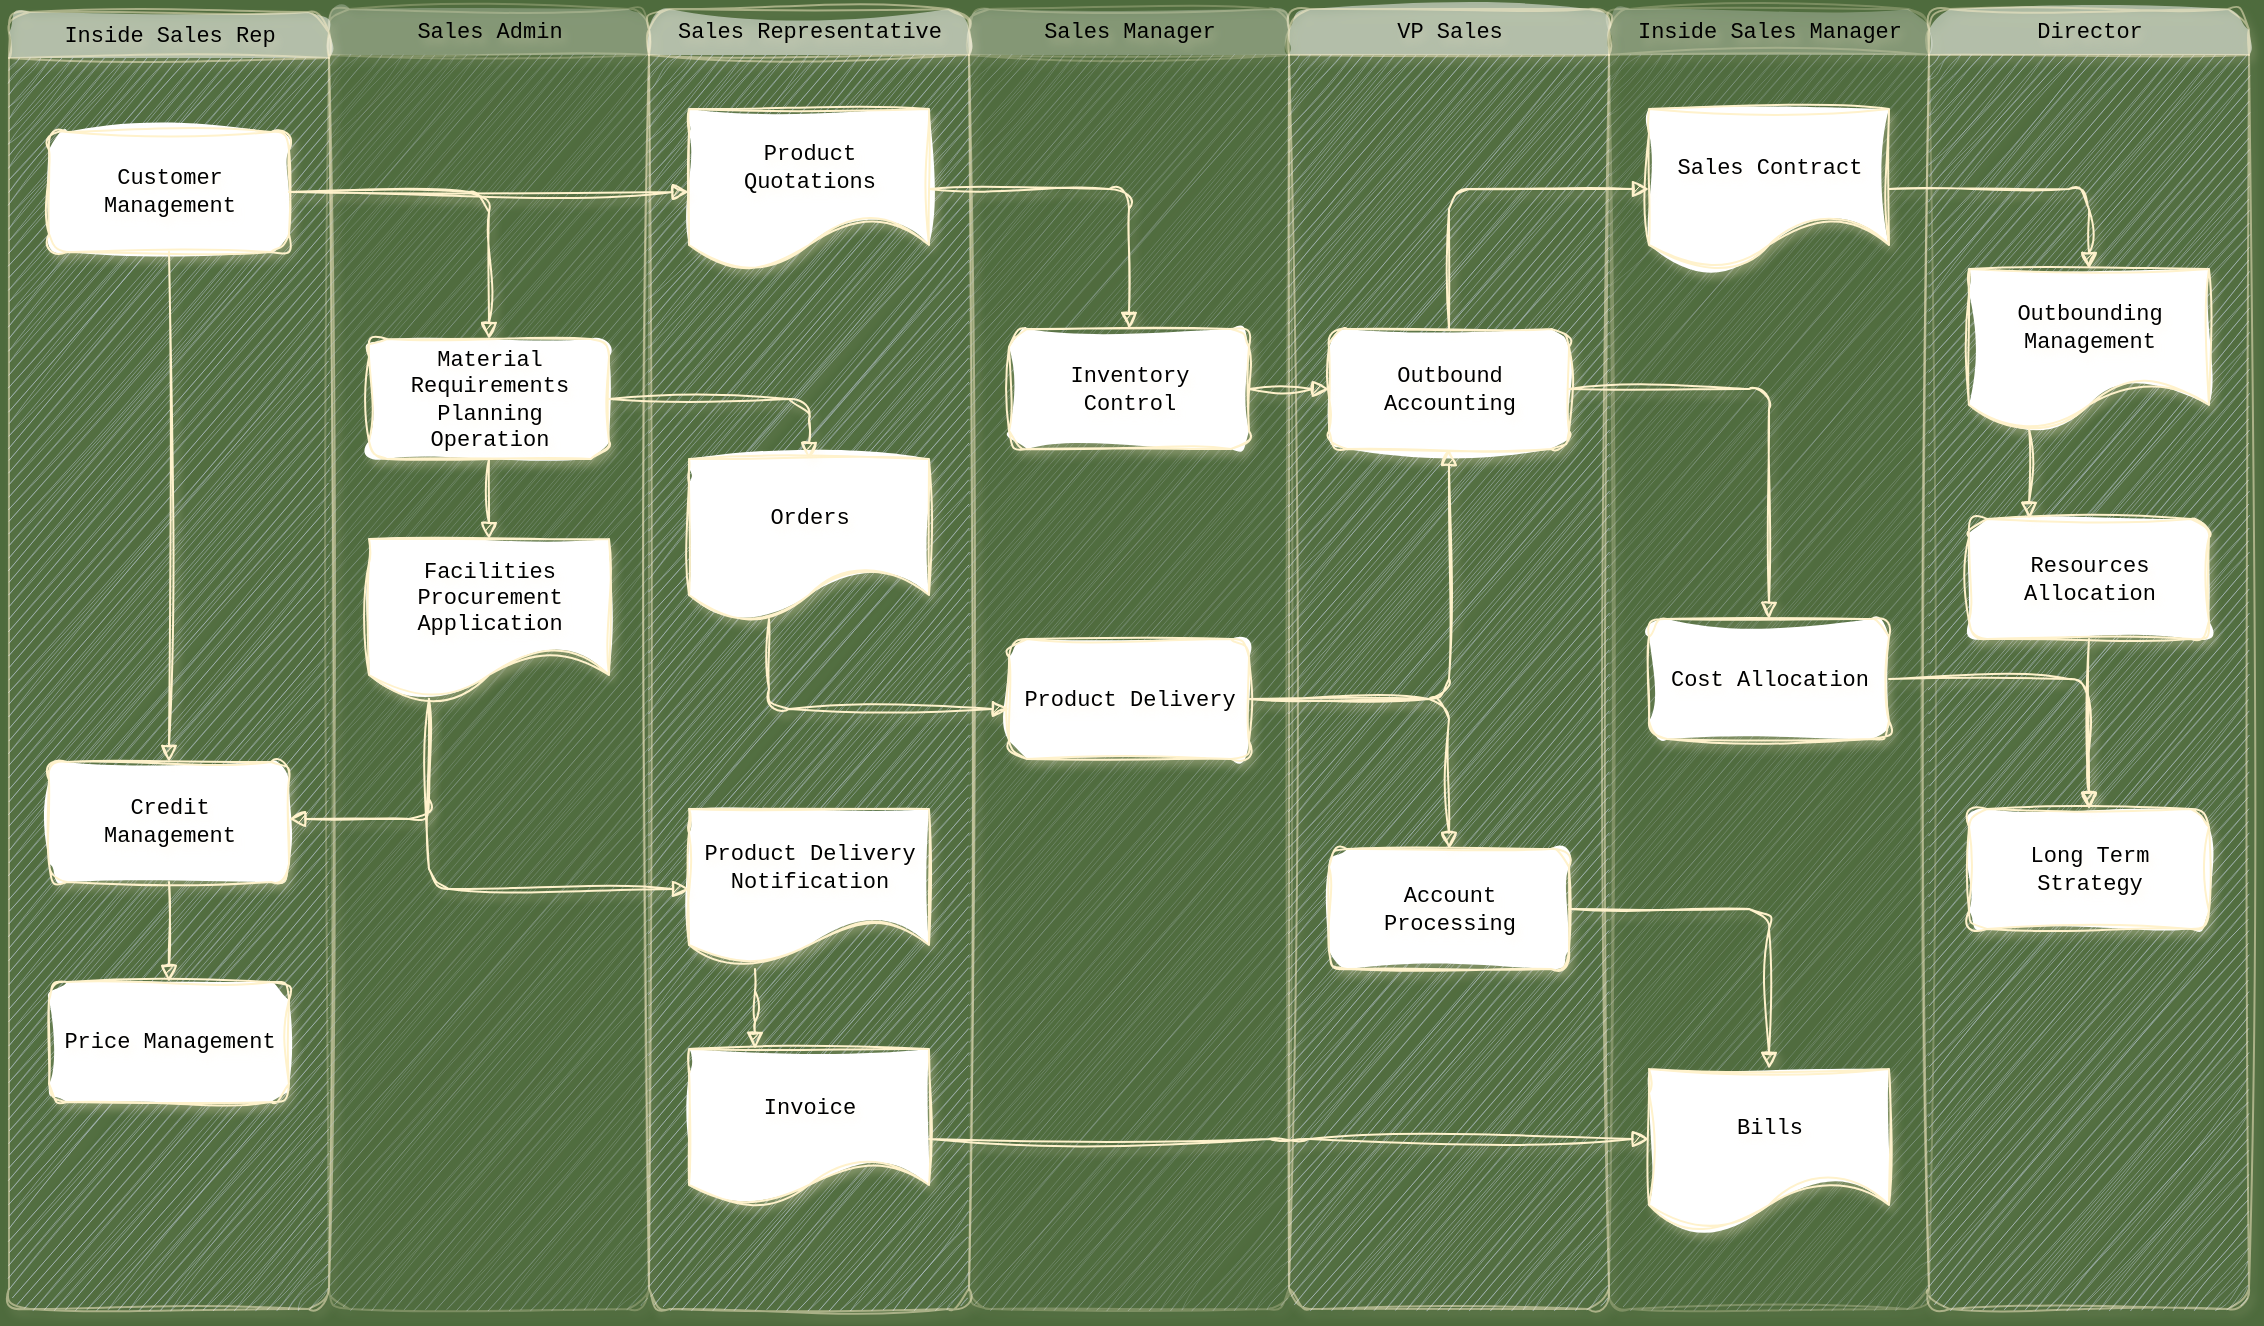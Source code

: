 <mxfile version="24.7.16">
  <diagram id="07fea595-8f29-1299-0266-81d95cde20df" name="Page-1">
    <mxGraphModel dx="1363" dy="984" grid="1" gridSize="10" guides="1" tooltips="1" connect="1" arrows="1" fold="1" page="1" pageScale="1" pageWidth="1169" pageHeight="827" background="#4E6B3D" math="0" shadow="0">
      <root>
        <mxCell id="0" />
        <mxCell id="1" parent="0" />
        <mxCell id="170" value="&lt;font style=&quot;font-size: 11px;&quot;&gt;Inside Sales Rep&lt;/font&gt;" style="swimlane;whiteSpace=wrap;swimlaneFillColor=#BAC8D3;fontFamily=Courier New;html=1;opacity=50;rounded=1;sketch=1;curveFitting=1;jiggle=2;shadow=1;strokeWidth=1;labelBackgroundColor=none;labelBorderColor=none;textShadow=1;fontStyle=0;align=center;fontSize=11;shadowOpacity=29;shadowColor=#FFF2CC;strokeColor=#FFF2CC;" parent="1" vertex="1">
          <mxGeometry x="24.5" y="90" width="160" height="648.5" as="geometry">
            <mxRectangle x="20" y="20" width="80" height="23" as="alternateBounds" />
          </mxGeometry>
        </mxCell>
        <mxCell id="171" value="Customer Management" style="whiteSpace=wrap;shadow=1;fontFamily=Courier New;fontStyle=0;html=1;fontSize=11;spacing=6;verticalAlign=middle;rounded=1;sketch=1;curveFitting=1;jiggle=2;strokeWidth=1;labelBackgroundColor=none;labelBorderColor=none;textShadow=1;align=center;shadowOpacity=29;shadowColor=#FFF2CC;strokeColor=#FFF2CC;" parent="170" vertex="1">
          <mxGeometry x="20" y="60" width="120" height="60" as="geometry" />
        </mxCell>
        <mxCell id="172" value="Credit Management" style="whiteSpace=wrap;shadow=1;fontFamily=Courier New;fontStyle=0;html=1;fontSize=11;spacing=6;verticalAlign=middle;rounded=1;sketch=1;curveFitting=1;jiggle=2;strokeWidth=1;labelBackgroundColor=none;labelBorderColor=none;textShadow=1;align=center;shadowOpacity=29;shadowColor=#FFF2CC;strokeColor=#FFF2CC;" parent="170" vertex="1">
          <mxGeometry x="20" y="375" width="120" height="60" as="geometry" />
        </mxCell>
        <mxCell id="173" value="Price Management" style="whiteSpace=wrap;shadow=1;fontFamily=Courier New;fontStyle=0;html=1;fontSize=11;spacing=6;verticalAlign=middle;rounded=1;sketch=1;curveFitting=1;jiggle=2;strokeWidth=1;labelBackgroundColor=none;labelBorderColor=none;textShadow=1;align=center;shadowOpacity=29;shadowColor=#FFF2CC;strokeColor=#FFF2CC;" parent="170" vertex="1">
          <mxGeometry x="20" y="485" width="120" height="60" as="geometry" />
        </mxCell>
        <mxCell id="174" value="" style="edgeStyle=segmentEdgeStyle;strokeWidth=1;html=1;endArrow=block;endFill=1;rounded=1;sketch=1;curveFitting=1;jiggle=2;shadow=1;labelBackgroundColor=none;labelBorderColor=none;textShadow=1;fontStyle=0;align=center;fontSize=11;fontFamily=Courier New;fontColor=default;shadowOpacity=29;shadowColor=#FFF2CC;strokeColor=#FFF2CC;" parent="170" source="172" target="173" edge="1">
          <mxGeometry width="100" height="100" relative="1" as="geometry">
            <mxPoint x="170" y="397.5" as="sourcePoint" />
            <mxPoint x="270" y="472.5" as="targetPoint" />
          </mxGeometry>
        </mxCell>
        <mxCell id="175" value="" style="edgeStyle=segmentEdgeStyle;strokeWidth=1;html=1;endArrow=block;endFill=1;rounded=1;sketch=1;curveFitting=1;jiggle=2;shadow=1;labelBackgroundColor=none;labelBorderColor=none;textShadow=1;fontStyle=0;align=center;fontSize=11;fontFamily=Courier New;fontColor=default;shadowOpacity=29;shadowColor=#FFF2CC;strokeColor=#FFF2CC;" parent="170" source="171" target="172" edge="1">
          <mxGeometry width="100" height="100" relative="1" as="geometry">
            <mxPoint x="160" y="110" as="sourcePoint" />
            <mxPoint x="260" y="185" as="targetPoint" />
          </mxGeometry>
        </mxCell>
        <mxCell id="176" value="&lt;font style=&quot;font-size: 11px;&quot;&gt;Inside Sales Manager&lt;/font&gt;" style="swimlane;whiteSpace=wrap;swimlaneFillColor=#BAC8D3;fontFamily=Courier New;html=1;opacity=25;rounded=1;sketch=1;curveFitting=1;jiggle=2;shadow=1;strokeWidth=1;labelBackgroundColor=none;labelBorderColor=none;textShadow=1;fontStyle=0;align=center;fontSize=11;shadowOpacity=29;shadowColor=#FFF2CC;strokeColor=#FFF2CC;" parent="1" vertex="1">
          <mxGeometry x="824.5" y="88.5" width="160" height="650" as="geometry">
            <mxRectangle x="20" y="20" width="80" height="23" as="alternateBounds" />
          </mxGeometry>
        </mxCell>
        <mxCell id="177" value="Sales Contract" style="shape=document;whiteSpace=wrap;verticalAlign=middle;shadow=1;fontFamily=Courier New;fontStyle=0;html=1;fontSize=11;spacing=6;spacingBottom=22;rounded=1;sketch=1;curveFitting=1;jiggle=2;strokeWidth=1;labelBackgroundColor=none;labelBorderColor=none;textShadow=1;align=center;shadowOpacity=29;shadowColor=#FFF2CC;strokeColor=#FFF2CC;" parent="176" vertex="1">
          <mxGeometry x="20" y="50" width="120" height="80" as="geometry" />
        </mxCell>
        <mxCell id="178" value="Bills" style="shape=document;whiteSpace=wrap;verticalAlign=middle;shadow=1;fontFamily=Courier New;fontStyle=0;html=1;fontSize=11;spacing=6;spacingBottom=22;rounded=1;sketch=1;curveFitting=1;jiggle=2;strokeWidth=1;labelBackgroundColor=none;labelBorderColor=none;textShadow=1;align=center;shadowOpacity=29;shadowColor=#FFF2CC;strokeColor=#FFF2CC;" parent="176" vertex="1">
          <mxGeometry x="20" y="530" width="120" height="80" as="geometry" />
        </mxCell>
        <mxCell id="179" value="Cost Allocation" style="whiteSpace=wrap;shadow=1;fontFamily=Courier New;fontStyle=0;html=1;fontSize=11;spacing=6;verticalAlign=middle;rounded=1;sketch=1;curveFitting=1;jiggle=2;strokeWidth=1;labelBackgroundColor=none;labelBorderColor=none;textShadow=1;align=center;shadowOpacity=29;shadowColor=#FFF2CC;strokeColor=#FFF2CC;" parent="176" vertex="1">
          <mxGeometry x="20" y="305" width="120" height="60" as="geometry" />
        </mxCell>
        <mxCell id="180" value="&lt;font style=&quot;font-size: 11px;&quot;&gt;VP Sales&lt;/font&gt;" style="swimlane;whiteSpace=wrap;swimlaneFillColor=#BAC8D3;fontFamily=Courier New;html=1;opacity=50;rounded=1;sketch=1;curveFitting=1;jiggle=2;shadow=1;strokeWidth=1;labelBackgroundColor=none;labelBorderColor=none;textShadow=1;fontStyle=0;align=center;fontSize=11;shadowOpacity=29;shadowColor=#FFF2CC;strokeColor=#FFF2CC;" parent="1" vertex="1">
          <mxGeometry x="664.5" y="88.5" width="160" height="650" as="geometry">
            <mxRectangle x="20" y="20" width="80" height="23" as="alternateBounds" />
          </mxGeometry>
        </mxCell>
        <mxCell id="181" value="Outbound Accounting" style="whiteSpace=wrap;shadow=1;fontFamily=Courier New;fontStyle=0;html=1;fontSize=11;spacing=6;verticalAlign=middle;rounded=1;sketch=1;curveFitting=1;jiggle=2;strokeWidth=1;labelBackgroundColor=none;labelBorderColor=none;textShadow=1;align=center;shadowOpacity=29;shadowColor=#FFF2CC;strokeColor=#FFF2CC;" parent="180" vertex="1">
          <mxGeometry x="20" y="160" width="120" height="60" as="geometry" />
        </mxCell>
        <mxCell id="182" value="Account Processing" style="whiteSpace=wrap;shadow=1;fontFamily=Courier New;fontStyle=0;html=1;fontSize=11;spacing=6;verticalAlign=middle;rounded=1;sketch=1;curveFitting=1;jiggle=2;strokeWidth=1;labelBackgroundColor=none;labelBorderColor=none;textShadow=1;align=center;shadowOpacity=29;shadowColor=#FFF2CC;strokeColor=#FFF2CC;" parent="180" vertex="1">
          <mxGeometry x="20" y="420" width="120" height="60" as="geometry" />
        </mxCell>
        <mxCell id="183" value="&lt;font style=&quot;font-size: 11px;&quot;&gt;Sales Admin&lt;/font&gt;" style="swimlane;whiteSpace=wrap;swimlaneFillColor=#BAC8D3;fontFamily=Courier New;html=1;opacity=25;rounded=1;sketch=1;curveFitting=1;jiggle=2;shadow=1;strokeWidth=1;labelBackgroundColor=none;labelBorderColor=none;textShadow=1;fontStyle=0;align=center;fontSize=11;shadowOpacity=29;shadowColor=#FFF2CC;strokeColor=#FFF2CC;" parent="1" vertex="1">
          <mxGeometry x="184.5" y="88.5" width="160" height="650" as="geometry">
            <mxRectangle x="20" y="20" width="80" height="23" as="alternateBounds" />
          </mxGeometry>
        </mxCell>
        <mxCell id="184" value="Material Requirements Planning Operation" style="whiteSpace=wrap;shadow=1;fontFamily=Courier New;fontStyle=0;html=1;fontSize=11;spacing=6;verticalAlign=middle;rounded=1;sketch=1;curveFitting=1;jiggle=2;strokeWidth=1;labelBackgroundColor=none;labelBorderColor=none;textShadow=1;align=center;shadowOpacity=29;shadowColor=#FFF2CC;strokeColor=#FFF2CC;" parent="183" vertex="1">
          <mxGeometry x="20" y="165" width="120" height="60" as="geometry" />
        </mxCell>
        <mxCell id="185" value="&lt;font style=&quot;font-size: 11px;&quot;&gt;Facilities Procurement&lt;br style=&quot;font-size: 11px;&quot;&gt;Application&lt;/font&gt;&lt;br style=&quot;font-size: 11px;&quot;&gt; " style="shape=document;whiteSpace=wrap;verticalAlign=middle;shadow=1;fontFamily=Courier New;fontStyle=0;html=1;fontSize=11;spacing=6;spacingBottom=22;rounded=1;sketch=1;curveFitting=1;jiggle=2;strokeWidth=1;labelBackgroundColor=none;labelBorderColor=none;textShadow=1;align=center;shadowOpacity=29;shadowColor=#FFF2CC;strokeColor=#FFF2CC;" parent="183" vertex="1">
          <mxGeometry x="20" y="265" width="120" height="80" as="geometry" />
        </mxCell>
        <mxCell id="186" value="" style="edgeStyle=segmentEdgeStyle;strokeWidth=1;html=1;endArrow=block;endFill=1;rounded=1;sketch=1;curveFitting=1;jiggle=2;shadow=1;labelBackgroundColor=none;labelBorderColor=none;textShadow=1;fontStyle=0;align=center;fontSize=11;fontFamily=Courier New;fontColor=default;shadowOpacity=29;shadowColor=#FFF2CC;strokeColor=#FFF2CC;" parent="183" source="184" target="185" edge="1">
          <mxGeometry width="100" height="100" relative="1" as="geometry">
            <mxPoint x="-10" y="100" as="sourcePoint" />
            <mxPoint x="90" y="175" as="targetPoint" />
          </mxGeometry>
        </mxCell>
        <mxCell id="187" value="&lt;font style=&quot;font-size: 11px;&quot;&gt;Sales Representative&lt;/font&gt;" style="swimlane;whiteSpace=wrap;swimlaneFillColor=#BAC8D3;fontFamily=Courier New;html=1;opacity=50;rounded=1;sketch=1;curveFitting=1;jiggle=2;shadow=1;strokeWidth=1;labelBackgroundColor=none;labelBorderColor=none;textShadow=1;fontStyle=0;align=center;fontSize=11;shadowOpacity=29;shadowColor=#FFF2CC;strokeColor=#FFF2CC;" parent="1" vertex="1">
          <mxGeometry x="344.5" y="88.5" width="160" height="650" as="geometry">
            <mxRectangle x="20" y="20" width="80" height="23" as="alternateBounds" />
          </mxGeometry>
        </mxCell>
        <mxCell id="188" value="Product Quotations" style="shape=document;whiteSpace=wrap;verticalAlign=middle;shadow=1;fontFamily=Courier New;fontStyle=0;html=1;fontSize=11;spacing=6;spacingBottom=22;rounded=1;sketch=1;curveFitting=1;jiggle=2;strokeWidth=1;labelBackgroundColor=none;labelBorderColor=none;textShadow=1;align=center;shadowOpacity=29;shadowColor=#FFF2CC;strokeColor=#FFF2CC;" parent="187" vertex="1">
          <mxGeometry x="20" y="50" width="120" height="80" as="geometry" />
        </mxCell>
        <mxCell id="189" value="Orders" style="shape=document;whiteSpace=wrap;verticalAlign=middle;shadow=1;fontFamily=Courier New;fontStyle=0;html=1;fontSize=11;spacing=6;spacingBottom=22;rounded=1;sketch=1;curveFitting=1;jiggle=2;strokeWidth=1;labelBackgroundColor=none;labelBorderColor=none;textShadow=1;align=center;shadowOpacity=29;shadowColor=#FFF2CC;strokeColor=#FFF2CC;" parent="187" vertex="1">
          <mxGeometry x="20" y="225" width="120" height="80" as="geometry" />
        </mxCell>
        <mxCell id="190" value="Product Delivery Notification" style="shape=document;whiteSpace=wrap;shadow=1;fontFamily=Courier New;fontStyle=0;html=1;fontSize=11;verticalAlign=middle;spacing=6;spacingBottom=22;rounded=1;sketch=1;curveFitting=1;jiggle=2;strokeWidth=1;labelBackgroundColor=none;labelBorderColor=none;textShadow=1;align=center;shadowOpacity=29;shadowColor=#FFF2CC;strokeColor=#FFF2CC;" parent="187" vertex="1">
          <mxGeometry x="20" y="400" width="120" height="80" as="geometry" />
        </mxCell>
        <mxCell id="191" value="Invoice" style="shape=document;whiteSpace=wrap;verticalAlign=middle;shadow=1;fontFamily=Courier New;fontStyle=0;html=1;fontSize=11;spacing=6;spacingBottom=22;rounded=1;sketch=1;curveFitting=1;jiggle=2;strokeWidth=1;labelBackgroundColor=none;labelBorderColor=none;textShadow=1;align=center;shadowOpacity=29;shadowColor=#FFF2CC;strokeColor=#FFF2CC;" parent="187" vertex="1">
          <mxGeometry x="20" y="520" width="120" height="80" as="geometry" />
        </mxCell>
        <mxCell id="192" value="" style="edgeStyle=segmentEdgeStyle;strokeWidth=1;html=1;endArrow=block;endFill=1;rounded=1;sketch=1;curveFitting=1;jiggle=2;shadow=1;labelBackgroundColor=none;labelBorderColor=none;textShadow=1;fontStyle=0;align=center;fontSize=11;fontFamily=Courier New;fontColor=default;shadowOpacity=29;shadowColor=#FFF2CC;strokeColor=#FFF2CC;" parent="187" source="190" target="191" edge="1">
          <mxGeometry width="100" height="100" relative="1" as="geometry">
            <mxPoint x="-80" y="375" as="sourcePoint" />
            <mxPoint x="60" y="490" as="targetPoint" />
            <Array as="points">
              <mxPoint x="53" y="501" />
              <mxPoint x="53" y="501" />
            </Array>
          </mxGeometry>
        </mxCell>
        <mxCell id="193" value="&lt;font style=&quot;font-size: 11px;&quot;&gt;Sales Manager&lt;/font&gt;" style="swimlane;whiteSpace=wrap;swimlaneFillColor=#BAC8D3;fontFamily=Courier New;html=1;opacity=25;rounded=1;sketch=1;curveFitting=1;jiggle=2;shadow=1;strokeWidth=1;labelBackgroundColor=none;labelBorderColor=none;textShadow=1;fontStyle=0;align=center;fontSize=11;shadowOpacity=29;shadowColor=#FFF2CC;strokeColor=#FFF2CC;" parent="1" vertex="1">
          <mxGeometry x="504.5" y="88.5" width="160" height="650" as="geometry">
            <mxRectangle x="20" y="20" width="80" height="23" as="alternateBounds" />
          </mxGeometry>
        </mxCell>
        <mxCell id="194" value="Inventory Control" style="whiteSpace=wrap;shadow=1;fontFamily=Courier New;fontStyle=0;html=1;fontSize=11;spacing=6;verticalAlign=middle;rounded=1;sketch=1;curveFitting=1;jiggle=2;strokeWidth=1;labelBackgroundColor=none;labelBorderColor=none;textShadow=1;align=center;shadowOpacity=29;shadowColor=#FFF2CC;strokeColor=#FFF2CC;" parent="193" vertex="1">
          <mxGeometry x="20" y="160" width="120" height="60" as="geometry" />
        </mxCell>
        <mxCell id="195" value="Product Delivery" style="whiteSpace=wrap;shadow=1;fontFamily=Courier New;fontStyle=0;html=1;fontSize=11;spacing=6;verticalAlign=middle;rounded=1;sketch=1;curveFitting=1;jiggle=2;strokeWidth=1;labelBackgroundColor=none;labelBorderColor=none;textShadow=1;align=center;shadowOpacity=29;shadowColor=#FFF2CC;strokeColor=#FFF2CC;" parent="193" vertex="1">
          <mxGeometry x="20" y="315" width="120" height="60" as="geometry" />
        </mxCell>
        <mxCell id="196" value="Director" style="swimlane;whiteSpace=wrap;swimlaneFillColor=#BAC8D3;fontFamily=Courier New;html=1;opacity=50;rounded=1;sketch=1;curveFitting=1;jiggle=2;shadow=1;strokeWidth=1;labelBackgroundColor=none;labelBorderColor=none;textShadow=1;fontStyle=0;align=center;fontSize=11;shadowOpacity=29;shadowColor=#FFF2CC;strokeColor=#FFF2CC;" parent="1" vertex="1">
          <mxGeometry x="984.5" y="88.5" width="160" height="650" as="geometry">
            <mxRectangle x="20" y="20" width="80" height="23" as="alternateBounds" />
          </mxGeometry>
        </mxCell>
        <mxCell id="197" value="Outbounding Management" style="shape=document;whiteSpace=wrap;verticalAlign=middle;shadow=1;fontFamily=Courier New;fontStyle=0;html=1;fontSize=11;spacing=6;spacingBottom=22;rounded=1;sketch=1;curveFitting=1;jiggle=2;strokeWidth=1;labelBackgroundColor=none;labelBorderColor=none;textShadow=1;align=center;shadowOpacity=29;shadowColor=#FFF2CC;strokeColor=#FFF2CC;" parent="196" vertex="1">
          <mxGeometry x="20" y="130" width="120" height="80" as="geometry" />
        </mxCell>
        <mxCell id="198" value="Resources Allocation" style="whiteSpace=wrap;shadow=1;fontFamily=Courier New;fontStyle=0;html=1;fontSize=11;spacing=6;verticalAlign=middle;rounded=1;sketch=1;curveFitting=1;jiggle=2;strokeWidth=1;labelBackgroundColor=none;labelBorderColor=none;textShadow=1;align=center;shadowOpacity=29;shadowColor=#FFF2CC;strokeColor=#FFF2CC;" parent="196" vertex="1">
          <mxGeometry x="20" y="255" width="120" height="60" as="geometry" />
        </mxCell>
        <mxCell id="199" value="Long Term Strategy" style="whiteSpace=wrap;shadow=1;fontFamily=Courier New;fontStyle=0;html=1;fontSize=11;spacing=6;verticalAlign=middle;rounded=1;sketch=1;curveFitting=1;jiggle=2;strokeWidth=1;labelBackgroundColor=none;labelBorderColor=none;textShadow=1;align=center;shadowOpacity=29;shadowColor=#FFF2CC;strokeColor=#FFF2CC;" parent="196" vertex="1">
          <mxGeometry x="20" y="400" width="120" height="60" as="geometry" />
        </mxCell>
        <mxCell id="200" value="" style="edgeStyle=segmentEdgeStyle;strokeWidth=1;html=1;endArrow=block;endFill=1;rounded=1;sketch=1;curveFitting=1;jiggle=2;shadow=1;labelBackgroundColor=none;labelBorderColor=none;textShadow=1;fontStyle=0;align=center;fontSize=11;fontFamily=Courier New;fontColor=default;shadowOpacity=29;shadowColor=#FFF2CC;strokeColor=#FFF2CC;" parent="196" source="198" target="199" edge="1">
          <mxGeometry width="100" height="100" relative="1" as="geometry">
            <mxPoint x="30" y="570" as="sourcePoint" />
            <mxPoint x="130" y="470" as="targetPoint" />
          </mxGeometry>
        </mxCell>
        <mxCell id="201" value="" style="edgeStyle=segmentEdgeStyle;entryX=0.25;entryY=0;strokeWidth=1;html=1;endArrow=block;endFill=1;rounded=1;sketch=1;curveFitting=1;jiggle=2;shadow=1;labelBackgroundColor=none;labelBorderColor=none;textShadow=1;fontStyle=0;align=center;fontSize=11;fontFamily=Courier New;fontColor=default;shadowOpacity=29;shadowColor=#FFF2CC;strokeColor=#FFF2CC;" parent="196" source="197" target="198" edge="1">
          <mxGeometry width="100" height="100" relative="1" as="geometry">
            <mxPoint x="-120" y="260" as="sourcePoint" />
            <mxPoint x="-20" y="160" as="targetPoint" />
          </mxGeometry>
        </mxCell>
        <mxCell id="202" value="" style="edgeStyle=segmentEdgeStyle;strokeWidth=1;html=1;endArrow=block;endFill=1;rounded=1;sketch=1;curveFitting=1;jiggle=2;shadow=1;labelBackgroundColor=none;labelBorderColor=none;textShadow=1;fontStyle=0;align=center;fontSize=11;fontFamily=Courier New;fontColor=default;shadowOpacity=29;shadowColor=#FFF2CC;strokeColor=#FFF2CC;" parent="1" source="171" target="184" edge="1">
          <mxGeometry x="164.5" y="178.5" width="100" height="100" as="geometry">
            <mxPoint x="224.5" y="248.5" as="sourcePoint" />
            <mxPoint x="324.5" y="148.5" as="targetPoint" />
          </mxGeometry>
        </mxCell>
        <mxCell id="203" value="" style="edgeStyle=segmentEdgeStyle;strokeWidth=1;html=1;endArrow=block;endFill=1;rounded=1;sketch=1;curveFitting=1;jiggle=2;shadow=1;labelBackgroundColor=none;labelBorderColor=none;textShadow=1;fontStyle=0;align=center;fontSize=11;fontFamily=Courier New;fontColor=default;shadowOpacity=29;shadowColor=#FFF2CC;strokeColor=#FFF2CC;" parent="1" source="185" target="172" edge="1">
          <mxGeometry x="164.5" y="433.5" width="100" height="100" as="geometry">
            <mxPoint x="274.5" y="323.5" as="sourcePoint" />
            <mxPoint x="274.5" y="363.5" as="targetPoint" />
            <Array as="points">
              <mxPoint x="234.5" y="493.5" />
            </Array>
          </mxGeometry>
        </mxCell>
        <mxCell id="204" value="" style="edgeStyle=segmentEdgeStyle;strokeWidth=1;html=1;endArrow=block;endFill=1;rounded=1;sketch=1;curveFitting=1;jiggle=2;shadow=1;labelBackgroundColor=none;labelBorderColor=none;textShadow=1;fontStyle=0;align=center;fontSize=11;fontFamily=Courier New;fontColor=default;shadowOpacity=29;shadowColor=#FFF2CC;strokeColor=#FFF2CC;" parent="1" source="171" target="188" edge="1">
          <mxGeometry x="164.5" y="178.5" width="100" height="100" as="geometry">
            <mxPoint x="174.5" y="188.5" as="sourcePoint" />
            <mxPoint x="274.5" y="263.5" as="targetPoint" />
          </mxGeometry>
        </mxCell>
        <mxCell id="205" value="" style="edgeStyle=segmentEdgeStyle;strokeWidth=1;html=1;endArrow=block;endFill=1;rounded=1;sketch=1;curveFitting=1;jiggle=2;shadow=1;labelBackgroundColor=none;labelBorderColor=none;textShadow=1;fontStyle=0;align=center;fontSize=11;fontFamily=Courier New;fontColor=default;shadowOpacity=29;shadowColor=#FFF2CC;strokeColor=#FFF2CC;" parent="1" source="185" target="190" edge="1">
          <mxGeometry x="234.5" y="433.5" width="100" height="100" as="geometry">
            <mxPoint x="384.5" y="818.5" as="sourcePoint" />
            <mxPoint x="484.5" y="718.5" as="targetPoint" />
            <Array as="points">
              <mxPoint x="234.5" y="528.5" />
            </Array>
          </mxGeometry>
        </mxCell>
        <mxCell id="206" value="" style="edgeStyle=elbowEdgeStyle;elbow=vertical;strokeWidth=1;html=1;endArrow=block;endFill=1;rounded=1;sketch=1;curveFitting=1;jiggle=2;shadow=1;labelBackgroundColor=none;labelBorderColor=none;textShadow=1;fontStyle=0;align=center;fontSize=11;fontFamily=Courier New;fontColor=default;shadowOpacity=29;shadowColor=#FFF2CC;strokeColor=#FFF2CC;" parent="1" source="191" target="178" edge="1">
          <mxGeometry x="484.5" y="623.5" width="100" height="100" as="geometry">
            <mxPoint x="544.5" y="618.5" as="sourcePoint" />
            <mxPoint x="644.5" y="518.5" as="targetPoint" />
          </mxGeometry>
        </mxCell>
        <mxCell id="207" value="" style="edgeStyle=segmentEdgeStyle;strokeWidth=1;html=1;endArrow=block;endFill=1;rounded=1;sketch=1;curveFitting=1;jiggle=2;shadow=1;labelBackgroundColor=none;labelBorderColor=none;textShadow=1;fontStyle=0;align=center;fontSize=11;fontFamily=Courier New;fontColor=default;shadowOpacity=29;shadowColor=#FFF2CC;strokeColor=#FFF2CC;" parent="1" source="184" target="189" edge="1">
          <mxGeometry x="324.5" y="283.5" width="100" height="100" as="geometry">
            <mxPoint x="454.5" y="298.5" as="sourcePoint" />
            <mxPoint x="554.5" y="198.5" as="targetPoint" />
            <Array as="points" />
          </mxGeometry>
        </mxCell>
        <mxCell id="208" value="" style="edgeStyle=segmentEdgeStyle;strokeWidth=1;html=1;endArrow=block;endFill=1;rounded=1;sketch=1;curveFitting=1;jiggle=2;shadow=1;labelBackgroundColor=none;labelBorderColor=none;textShadow=1;fontStyle=0;align=center;fontSize=11;fontFamily=Courier New;fontColor=default;shadowOpacity=29;shadowColor=#FFF2CC;strokeColor=#FFF2CC;" parent="1" source="188" target="194" edge="1">
          <mxGeometry x="484.5" y="178.5" width="100" height="100" as="geometry">
            <mxPoint x="444.5" y="248.5" as="sourcePoint" />
            <mxPoint x="544.5" y="148.5" as="targetPoint" />
          </mxGeometry>
        </mxCell>
        <mxCell id="209" value="" style="edgeStyle=none;strokeWidth=1;html=1;endArrow=block;endFill=1;rounded=1;sketch=1;curveFitting=1;jiggle=2;shadow=1;labelBackgroundColor=none;labelBorderColor=none;textShadow=1;fontStyle=0;align=center;fontSize=11;fontFamily=Courier New;fontColor=default;shadowOpacity=29;shadowColor=#FFF2CC;strokeColor=#FFF2CC;" parent="1" source="194" target="181" edge="1">
          <mxGeometry x="644.5" y="278.5" width="100" height="100" as="geometry">
            <mxPoint x="684.5" y="458.5" as="sourcePoint" />
            <mxPoint x="784.5" y="358.5" as="targetPoint" />
          </mxGeometry>
        </mxCell>
        <mxCell id="210" value="" style="edgeStyle=segmentEdgeStyle;strokeWidth=1;html=1;endArrow=block;endFill=1;rounded=1;sketch=1;curveFitting=1;jiggle=2;shadow=1;labelBackgroundColor=none;labelBorderColor=none;textShadow=1;fontStyle=0;align=center;fontSize=11;fontFamily=Courier New;fontColor=default;shadowOpacity=29;shadowColor=#FFF2CC;strokeColor=#FFF2CC;" parent="1" source="189" target="195" edge="1">
          <mxGeometry x="404.5" y="393.5" width="100" height="100" as="geometry">
            <mxPoint x="524.5" y="488.5" as="sourcePoint" />
            <mxPoint x="624.5" y="388.5" as="targetPoint" />
            <Array as="points">
              <mxPoint x="404.5" y="438.5" />
            </Array>
          </mxGeometry>
        </mxCell>
        <mxCell id="211" value="" style="edgeStyle=segmentEdgeStyle;strokeWidth=1;html=1;endArrow=block;endFill=1;rounded=1;sketch=1;curveFitting=1;jiggle=2;shadow=1;labelBackgroundColor=none;labelBorderColor=none;textShadow=1;fontStyle=0;align=center;fontSize=11;fontFamily=Courier New;fontColor=default;shadowOpacity=29;shadowColor=#FFF2CC;strokeColor=#FFF2CC;" parent="1" source="195" target="181" edge="1">
          <mxGeometry x="644.5" y="308.5" width="100" height="100" as="geometry">
            <mxPoint x="644.5" y="438.5" as="sourcePoint" />
            <mxPoint x="744.5" y="338.5" as="targetPoint" />
          </mxGeometry>
        </mxCell>
        <mxCell id="212" value="" style="edgeStyle=segmentEdgeStyle;strokeWidth=1;html=1;endArrow=block;endFill=1;rounded=1;sketch=1;curveFitting=1;jiggle=2;shadow=1;labelBackgroundColor=none;labelBorderColor=none;textShadow=1;fontStyle=0;align=center;fontSize=11;fontFamily=Courier New;fontColor=default;shadowOpacity=29;shadowColor=#FFF2CC;strokeColor=#FFF2CC;" parent="1" source="195" target="182" edge="1">
          <mxGeometry x="644.5" y="433.5" width="100" height="100" as="geometry">
            <mxPoint x="514.5" y="588.5" as="sourcePoint" />
            <mxPoint x="614.5" y="488.5" as="targetPoint" />
          </mxGeometry>
        </mxCell>
        <mxCell id="213" value="" style="edgeStyle=segmentEdgeStyle;strokeWidth=1;html=1;endArrow=block;endFill=1;rounded=1;sketch=1;curveFitting=1;jiggle=2;shadow=1;labelBackgroundColor=none;labelBorderColor=none;textShadow=1;fontStyle=0;align=center;fontSize=11;fontFamily=Courier New;fontColor=default;shadowOpacity=29;shadowColor=#FFF2CC;strokeColor=#FFF2CC;" parent="1" source="181" target="177" edge="1">
          <mxGeometry x="744.5" y="178.5" width="100" height="100" as="geometry">
            <mxPoint x="864.5" y="378.5" as="sourcePoint" />
            <mxPoint x="964.5" y="278.5" as="targetPoint" />
            <Array as="points">
              <mxPoint x="744.5" y="178.5" />
            </Array>
          </mxGeometry>
        </mxCell>
        <mxCell id="214" value="" style="edgeStyle=segmentEdgeStyle;strokeWidth=1;html=1;endArrow=block;endFill=1;rounded=1;sketch=1;curveFitting=1;jiggle=2;shadow=1;labelBackgroundColor=none;labelBorderColor=none;textShadow=1;fontStyle=0;align=center;fontSize=11;fontFamily=Courier New;fontColor=default;shadowOpacity=29;shadowColor=#FFF2CC;strokeColor=#FFF2CC;" parent="1" source="181" target="179" edge="1">
          <mxGeometry x="804.5" y="278.5" width="100" height="100" as="geometry">
            <mxPoint x="854.5" y="388.5" as="sourcePoint" />
            <mxPoint x="954.5" y="288.5" as="targetPoint" />
          </mxGeometry>
        </mxCell>
        <mxCell id="215" value="" style="edgeStyle=segmentEdgeStyle;strokeWidth=1;html=1;endArrow=block;endFill=1;rounded=1;sketch=1;curveFitting=1;jiggle=2;shadow=1;labelBackgroundColor=none;labelBorderColor=none;textShadow=1;fontStyle=0;align=center;fontSize=11;fontFamily=Courier New;fontColor=default;shadowOpacity=29;shadowColor=#FFF2CC;strokeColor=#FFF2CC;" parent="1" source="182" target="178" edge="1">
          <mxGeometry x="804.5" y="538.5" width="100" height="100" as="geometry">
            <mxPoint x="884.5" y="578.5" as="sourcePoint" />
            <mxPoint x="984.5" y="478.5" as="targetPoint" />
          </mxGeometry>
        </mxCell>
        <mxCell id="216" value="" style="edgeStyle=segmentEdgeStyle;strokeWidth=1;html=1;endArrow=block;endFill=1;rounded=1;sketch=1;curveFitting=1;jiggle=2;shadow=1;labelBackgroundColor=none;labelBorderColor=none;textShadow=1;fontStyle=0;align=center;fontSize=11;fontFamily=Courier New;fontColor=default;shadowOpacity=29;shadowColor=#FFF2CC;strokeColor=#FFF2CC;" parent="1" source="179" target="199" edge="1">
          <mxGeometry x="964.5" y="423.5" width="100" height="100" as="geometry">
            <mxPoint x="1094.5" y="498.5" as="sourcePoint" />
            <mxPoint x="1194.5" y="398.5" as="targetPoint" />
          </mxGeometry>
        </mxCell>
        <mxCell id="217" value="" style="edgeStyle=segmentEdgeStyle;strokeWidth=1;html=1;endArrow=block;endFill=1;rounded=1;sketch=1;curveFitting=1;jiggle=2;shadow=1;labelBackgroundColor=none;labelBorderColor=none;textShadow=1;fontStyle=0;align=center;fontSize=11;fontFamily=Courier New;fontColor=default;shadowOpacity=29;shadowColor=#FFF2CC;strokeColor=#FFF2CC;" parent="1" source="177" target="197" edge="1">
          <mxGeometry x="964.5" y="178.5" width="100" height="100" as="geometry">
            <mxPoint x="854.5" y="348.5" as="sourcePoint" />
            <mxPoint x="954.5" y="248.5" as="targetPoint" />
          </mxGeometry>
        </mxCell>
      </root>
    </mxGraphModel>
  </diagram>
</mxfile>
